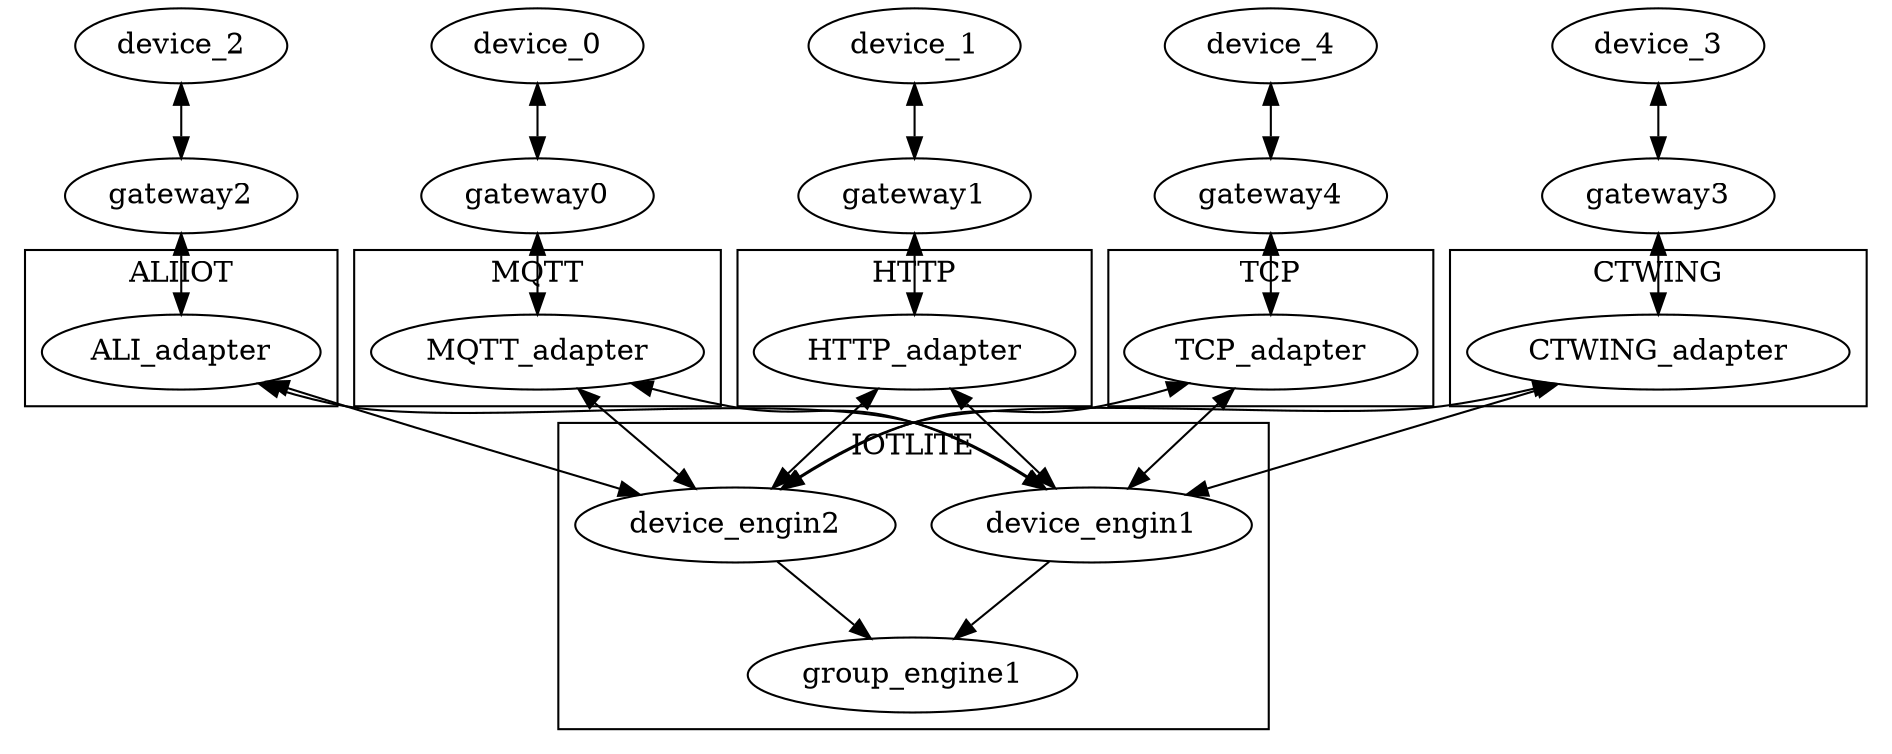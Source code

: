 digraph G {
   subgraph cluster_CTWING {
		CTWING_adapter ;
		label = "CTWING";
	}
   subgraph cluster_ALIIOT {
		ALI_adapter ;
		label = "ALIIOT";
	}

  subgraph cluster_MQTT {
		MQTT_adapter ;
		label = "MQTT";
	}

  subgraph cluster_HTTP {
		HTTP_adapter ;
		label = "HTTP";
	}

  subgraph cluster_TCP {
		TCP_adapter ;
		label = "TCP";
	}

  subgraph cluster_IOTLITE {
		device_engin1->group_engine1;
    device_engin2->group_engine1;
		label = "IOTLITE";
	}

  device_0->gateway0->MQTT_adapter[dir="both"]
  device_1->gateway1->HTTP_adapter[dir="both"]
  device_2->gateway2->ALI_adapter[dir="both"]
  device_3->gateway3->CTWING_adapter[dir="both"]
  device_4->gateway4->TCP_adapter[dir="both"]

  MQTT_adapter -> device_engin1[dir="both"]
  HTTP_adapter -> device_engin1[dir="both"]
  TCP_adapter->device_engin1[dir="both"]
  ALI_adapter -> device_engin1[dir="both"]
  CTWING_adapter->device_engin1[dir="both"]

  MQTT_adapter -> device_engin2[dir="both"]
  HTTP_adapter -> device_engin2[dir="both"]
  TCP_adapter->device_engin2[dir="both"]
  ALI_adapter -> device_engin2[dir="both"]
  CTWING_adapter->device_engin2[dir="both"]
}